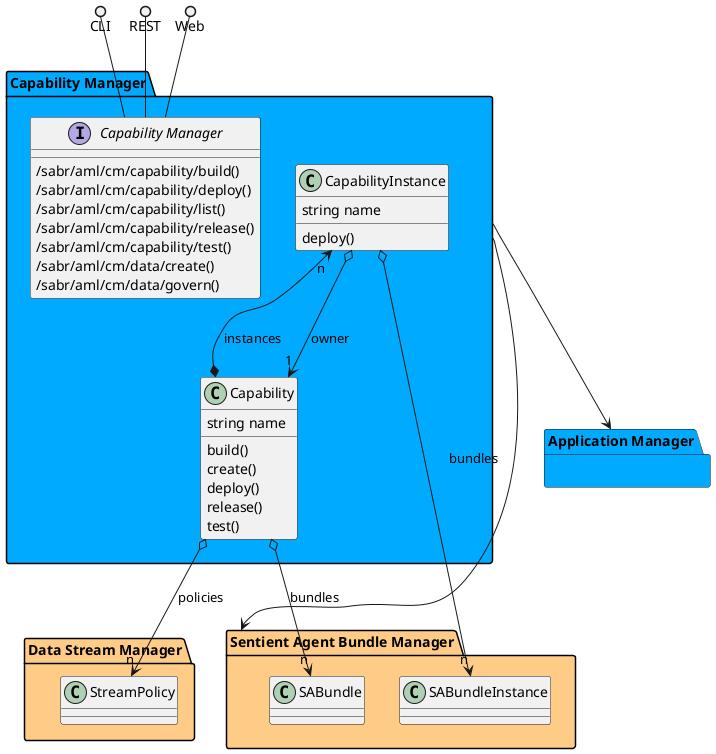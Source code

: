 @startuml


package "Sentient Agent Bundle Manager" #ffcc88 {
    
        class SABundle {
        }
    
        class SABundleInstance {
        }
    }

package "Application Manager" #00aaff {
    }

package "Data Stream Manager" #ffcc88 {
    
        class StreamPolicy {
        }
    }

package "Capability Manager" #00aaff {
    
        class CapabilityInstance {
        }
    
        class Capability {
        }
    }


package "Capability Manager" #00aaff {

    interface "Capability Manager" as i {
            /sabr/aml/cm/capability/build()
            /sabr/aml/cm/capability/deploy()
            /sabr/aml/cm/capability/list()
            /sabr/aml/cm/capability/release()
            /sabr/aml/cm/capability/test()
            /sabr/aml/cm/data/create()
            /sabr/aml/cm/data/govern()
    
    }
}

CLI ()-- i
REST ()-- i
Web ()-- i

package "Capability Manager" #00aaff {
        class "Capability" {
                 string name
                             build()
                     create()
                     deploy()
                     release()
                     test()
            }
                Capability o--> "n" StreamPolicy : policies
                        Capability o--> "n" SABundle : bundles
                        Capability *--> "n" CapabilityInstance : instances
            
    
    class "CapabilityInstance" {
                 string name
                             deploy()
            }
                CapabilityInstance o--> "n" SABundleInstance : bundles
                        CapabilityInstance o--> "1" Capability : owner
            
    

}


    "Capability Manager" --> "Sentient Agent Bundle Manager"

    "Capability Manager" --> "Application Manager"


@enduml
